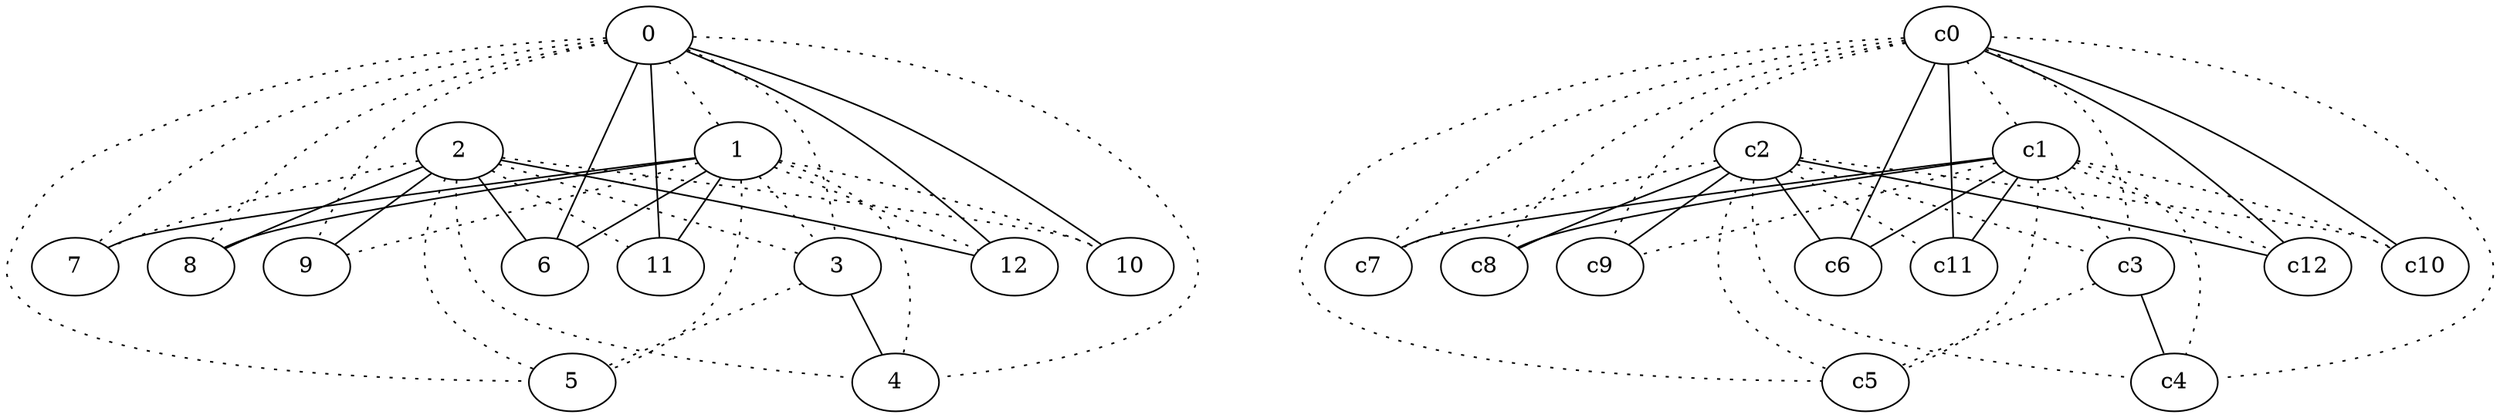 graph {
a0[label=0];
a1[label=1];
a2[label=2];
a3[label=3];
a4[label=4];
a5[label=5];
a6[label=6];
a7[label=7];
a8[label=8];
a9[label=9];
a10[label=10];
a11[label=11];
a12[label=12];
a0 -- a1 [style=dotted];
a0 -- a3 [style=dotted];
a0 -- a4 [style=dotted];
a0 -- a5 [style=dotted];
a0 -- a6;
a0 -- a7 [style=dotted];
a0 -- a8 [style=dotted];
a0 -- a9 [style=dotted];
a0 -- a10;
a0 -- a11;
a0 -- a12;
a1 -- a3 [style=dotted];
a1 -- a4 [style=dotted];
a1 -- a5 [style=dotted];
a1 -- a6;
a1 -- a7;
a1 -- a8;
a1 -- a9 [style=dotted];
a1 -- a10 [style=dotted];
a1 -- a11;
a1 -- a12 [style=dotted];
a2 -- a3 [style=dotted];
a2 -- a4 [style=dotted];
a2 -- a5 [style=dotted];
a2 -- a6;
a2 -- a7 [style=dotted];
a2 -- a8;
a2 -- a9;
a2 -- a10 [style=dotted];
a2 -- a11 [style=dotted];
a2 -- a12;
a3 -- a4;
a3 -- a5 [style=dotted];
c0 -- c1 [style=dotted];
c0 -- c3 [style=dotted];
c0 -- c4 [style=dotted];
c0 -- c5 [style=dotted];
c0 -- c6;
c0 -- c7 [style=dotted];
c0 -- c8 [style=dotted];
c0 -- c9 [style=dotted];
c0 -- c10;
c0 -- c11;
c0 -- c12;
c1 -- c3 [style=dotted];
c1 -- c4 [style=dotted];
c1 -- c5 [style=dotted];
c1 -- c6;
c1 -- c7;
c1 -- c8;
c1 -- c9 [style=dotted];
c1 -- c10 [style=dotted];
c1 -- c11;
c1 -- c12 [style=dotted];
c2 -- c3 [style=dotted];
c2 -- c4 [style=dotted];
c2 -- c5 [style=dotted];
c2 -- c6;
c2 -- c7 [style=dotted];
c2 -- c8;
c2 -- c9;
c2 -- c10 [style=dotted];
c2 -- c11 [style=dotted];
c2 -- c12;
c3 -- c4;
c3 -- c5 [style=dotted];
}
